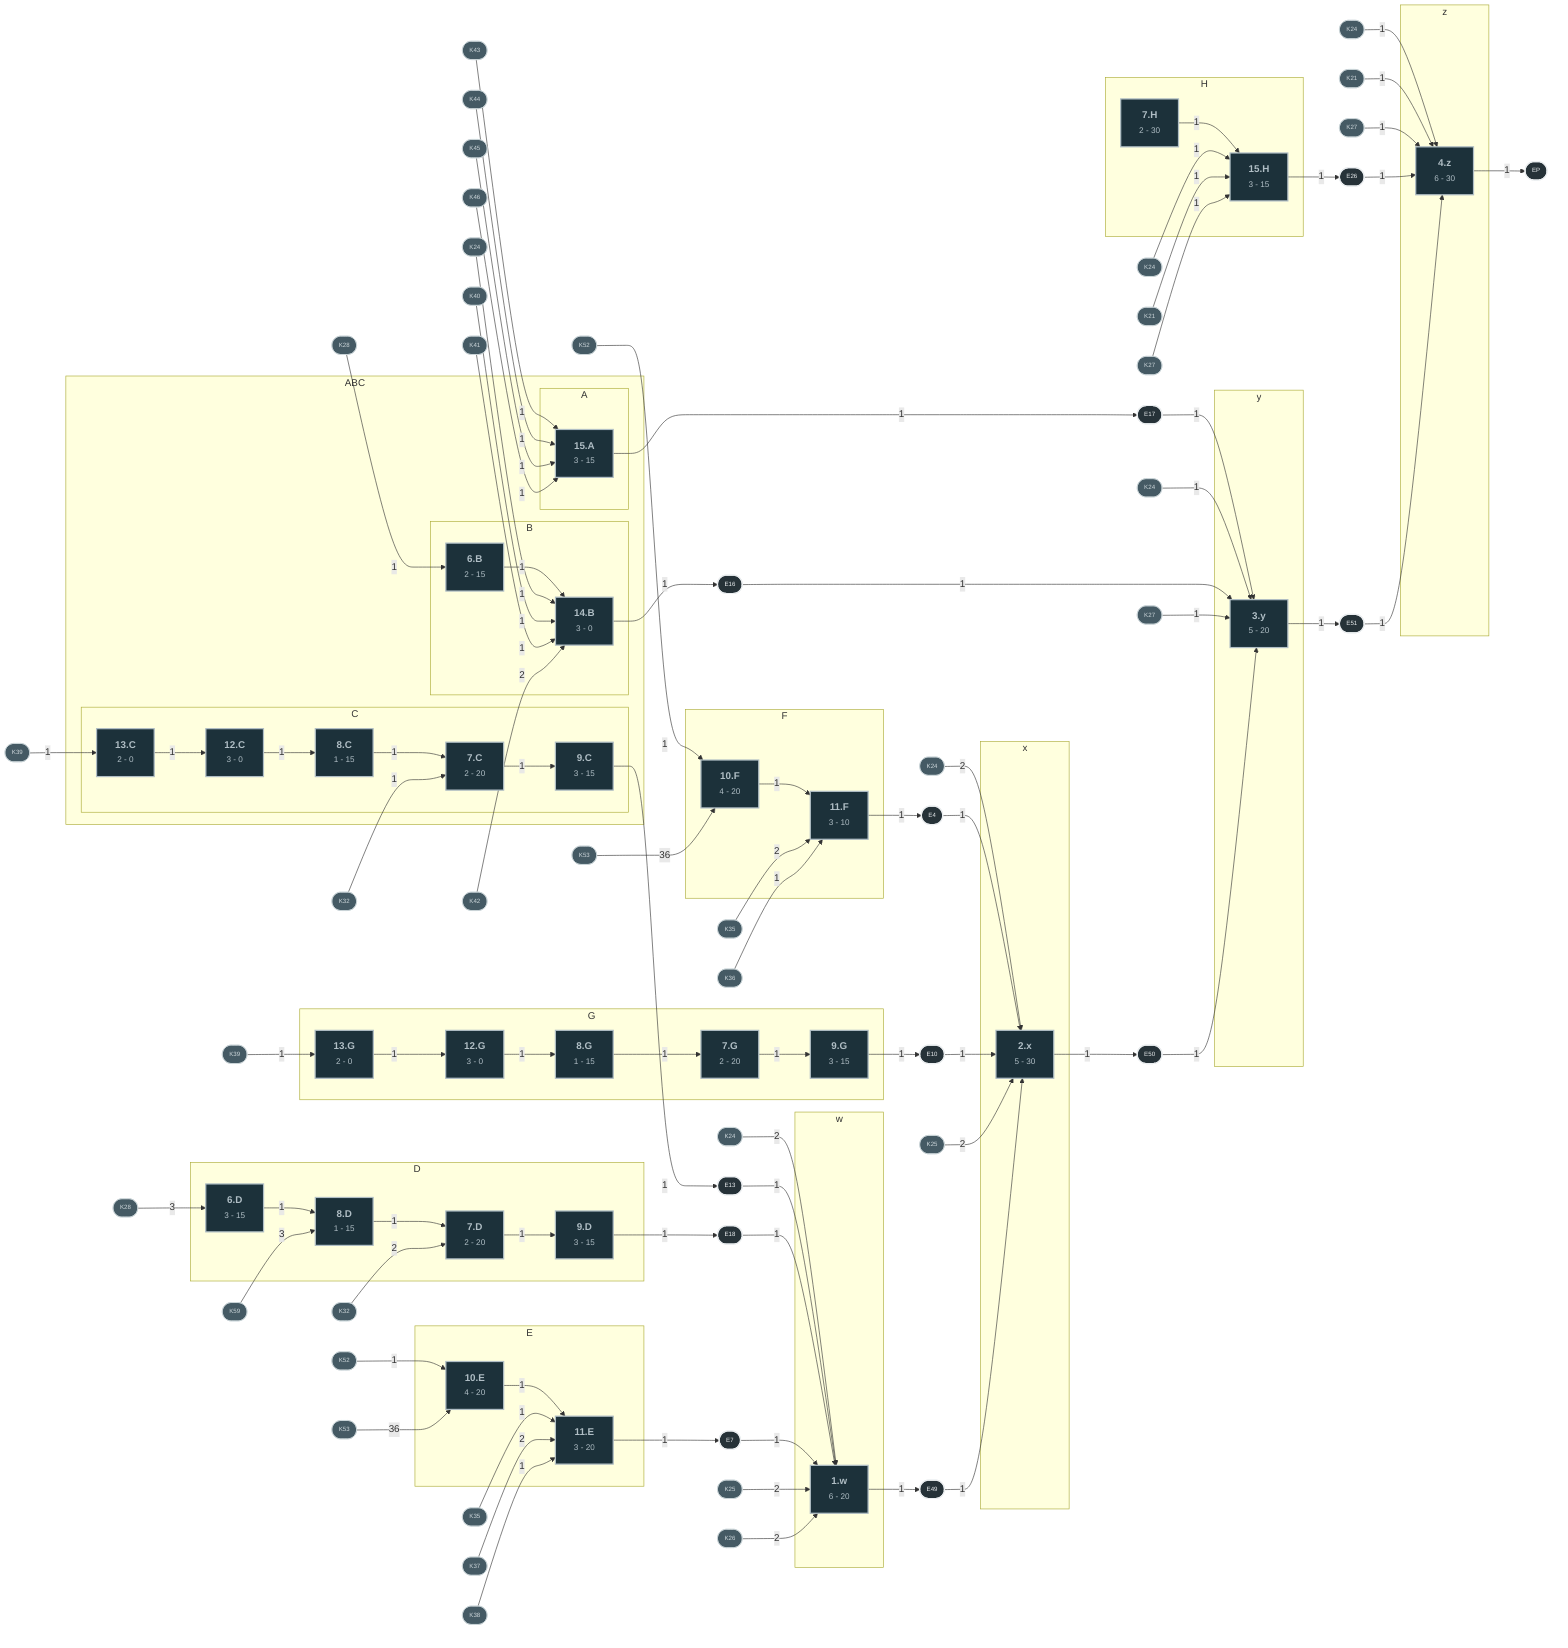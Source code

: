 %%{init: {'theme': 'dark'}, 'themeVariables': {'darkMode': true}}%%
flowchart LR
    15.A["<div style='font-size:16px'><b>15.A</b></div><small>3 - 15</small>"]
    6.B["<div style='font-size:16px'><b>6.B</b></div><small>2 - 15</small>"]
    14.B["<div style='font-size:16px'><b>14.B</b></div><small>3 - 0</small>"]
    13.C["<div style='font-size:16px'><b>13.C</b></div><small>2 - 0</small>"]
    12.C["<div style='font-size:16px'><b>12.C</b></div><small>3 - 0</small>"]
    8.C["<div style='font-size:16px'><b>8.C</b></div><small>1 - 15</small>"]
    7.C["<div style='font-size:16px'><b>7.C</b></div><small>2 - 20</small>"]
    9.C["<div style='font-size:16px'><b>9.C</b></div><small>3 - 15</small>"]
    6.D["<div style='font-size:16px'><b>6.D</b></div><small>3 - 15</small>"]
    7.D["<div style='font-size:16px'><b>7.D</b></div><small>2 - 20</small>"]
    8.D["<div style='font-size:16px'><b>8.D</b></div><small>1 - 15</small>"]
    9.D["<div style='font-size:16px'><b>9.D</b></div><small>3 - 15</small>"]
    10.E["<div style='font-size:16px'><b>10.E</b></div><small>4 - 20</small>"]
    11.E["<div style='font-size:16px'><b>11.E</b></div><small>3 - 20</small>"]
    10.F["<div style='font-size:16px'><b>10.F</b></div><small>4 - 20</small>"]
    11.F["<div style='font-size:16px'><b>11.F</b></div><small>3 - 10</small>"]
    13.G["<div style='font-size:16px'><b>13.G</b></div><small>2 - 0</small>"]
    12.G["<div style='font-size:16px'><b>12.G</b></div><small>3 - 0</small>"]
    8.G["<div style='font-size:16px'><b>8.G</b></div><small>1 - 15</small>"]
    7.G["<div style='font-size:16px'><b>7.G</b></div><small>2 - 20</small>"]
    9.G["<div style='font-size:16px'><b>9.G</b></div><small>3 - 15</small>"]
    7.H["<div style='font-size:16px'><b>7.H</b></div><small>2 - 30</small>"]
    15.H["<div style='font-size:16px'><b>15.H</b></div><small>3 - 15</small>"]
    1.w["<div style='font-size:16px'><b>1.w</b></div><small>6 - 20</small>"]
    2.x["<div style='font-size:16px'><b>2.x</b></div><small>5 - 30</small>"]
    4.z["<div style='font-size:16px'><b>4.z</b></div><small>6 - 30</small>"]
    3.y["<div style='font-size:16px'><b>3.y</b></div><small>5 - 20</small>"]
    E17([<div style='font-size:10px'>E17</div>])
    E16([<div style='font-size:10px'>E16</div>])
    E13([<div style='font-size:10px'>E13</div>])
    E18([<div style='font-size:10px'>E18</div>])
    E7([<div style='font-size:10px'>E7</div>])
    E4([<div style='font-size:10px'>E4</div>])
    E10([<div style='font-size:10px'>E10</div>])
    E26([<div style='font-size:10px'>E26</div>])
    E49([<div style='font-size:10px'>E49</div>])
    E50([<div style='font-size:10px'>E50</div>])
    E51([<div style='font-size:10px'>E51</div>])
    EP([<div style='font-size:10px'>EP</div>])


    subgraph ABC
        subgraph A
        15.A["<div style='font-size:16px'><b>15.A</b></div><small>3 - 15</small>"]
        end

        subgraph B
        6.B["<div style='font-size:16px'><b>6.B</b></div><small>2 - 15</small>"]
        14.B["<div style='font-size:16px'><b>14.B</b></div><small>3 - 0</small>"]
        end

        subgraph C
        13.C["<div style='font-size:16px'><b>13.C</b></div><small>2 - 0</small>"]
        12.C["<div style='font-size:16px'><b>12.C</b></div><small>3 - 0</small>"]
        8.C["<div style='font-size:16px'><b>8.C</b></div><small>1 - 15</small>"]
        7.C["<div style='font-size:16px'><b>7.C</b></div><small>2 - 20</small>"]
        9.C["<div style='font-size:16px'><b>9.C</b></div><small>3 - 15</small>"]
        end
    end

    subgraph D
    6.D["<div style='font-size:16px'><b>6.D</b></div><small>3 - 15</small>"]
    7.D["<div style='font-size:16px'><b>7.D</b></div><small>2 - 20</small>"]
    8.D["<div style='font-size:16px'><b>8.D</b></div><small>1 - 15</small>"]
    9.D["<div style='font-size:16px'><b>9.D</b></div><small>3 - 15</small>"]
    end

    subgraph E
    10.E["<div style='font-size:16px'><b>10.E</b></div><small>4 - 20</small>"]
    11.E["<div style='font-size:16px'><b>11.E</b></div><small>3 - 20</small>"]
    end

    subgraph F
    10.F["<div style='font-size:16px'><b>10.F</b></div><small>4 - 20</small>"]
    11.F["<div style='font-size:16px'><b>11.F</b></div><small>3 - 10</small>"]
    end

    subgraph G
    13.G["<div style='font-size:16px'><b>13.G</b></div><small>2 - 0</small>"]
    12.G["<div style='font-size:16px'><b>12.G</b></div><small>3 - 0</small>"]
    8.G["<div style='font-size:16px'><b>8.G</b></div><small>1 - 15</small>"]
    7.G["<div style='font-size:16px'><b>7.G</b></div><small>2 - 20</small>"]
    9.G["<div style='font-size:16px'><b>9.G</b></div><small>3 - 15</small>"]
    end

    subgraph H
    7.H["<div style='font-size:16px'><b>7.H</b></div><small>2 - 30</small>"]
    15.H["<div style='font-size:16px'><b>15.H</b></div><small>3 - 15</small>"]
    end

    subgraph w
    1.w["<div style='font-size:16px'><b>1.w</b></div><small>6 - 20</small>"]
    end

    subgraph x
    2.x["<div style='font-size:16px'><b>2.x</b></div><small>5 - 30</small>"]
    end

    subgraph y
    3.y["<div style='font-size:16px'><b>3.y</b></div><small>5 - 20</small>"]
    end

    subgraph z
    4.z["<div style='font-size:16px'><b>4.z</b></div><small>6 - 30</small>"]
    end

    15.A -->|1| E17
    6.B -->|1| 14.B
    14.B -->|1| E16
    13.C -->|1| 12.C
    12.C -->|1| 8.C
    8.C -->|1| 7.C
    7.C -->|1| 9.C
    9.C -->|1| E13
    6.D -->|1| 8.D
    7.D -->|1| 9.D
    8.D -->|1| 7.D
    9.D -->|1| E18
    10.E -->|1| 11.E
    11.E -->|1| E7
    10.F -->|1| 11.F
    11.F -->|1| E4
    13.G -->|1| 12.G
    12.G -->|1| 8.G
    8.G -->|1| 7.G
    7.G -->|1| 9.G
    9.G -->|1| E10
    7.H -->|1| 15.H
    15.H -->|1| E26
    1.w -->|1| E49
    2.x -->|1| E50
    4.z -->|1| EP
    3.y -->|1| E51
    K43_1([<div style='font-size:10px'>K43</div>])
    K43_1 -->|1| 15.A
    K44_1([<div style='font-size:10px'>K44</div>])
    K44_1 -->|1| 15.A
    K45_1([<div style='font-size:10px'>K45</div>])
    K45_1 -->|1| 15.A
    K46_1([<div style='font-size:10px'>K46</div>])
    K46_1 -->|1| 15.A
    E17 -->|1| 3.y
    K28_1([<div style='font-size:10px'>K28</div>])
    K28_1 -->|1| 6.B
    K28_2([<div style='font-size:10px'>K28</div>])
    K28_2 -->|3| 6.D
    K24_1([<div style='font-size:10px'>K24</div>])
    K24_1 -->|1| 14.B
    K24_2([<div style='font-size:10px'>K24</div>])
    K24_2 -->|1| 15.H
    K24_3([<div style='font-size:10px'>K24</div>])
    K24_3 -->|2| 1.w
    K24_4([<div style='font-size:10px'>K24</div>])
    K24_4 -->|2| 2.x
    K24_5([<div style='font-size:10px'>K24</div>])
    K24_5 -->|1| 3.y
    K24_6([<div style='font-size:10px'>K24</div>])
    K24_6 -->|1| 4.z
    K40_1([<div style='font-size:10px'>K40</div>])
    K40_1 -->|1| 14.B
    K41_1([<div style='font-size:10px'>K41</div>])
    K41_1 -->|1| 14.B
    K42_1([<div style='font-size:10px'>K42</div>])
    K42_1 -->|2| 14.B
    E16 -->|1| 3.y
    K39_1([<div style='font-size:10px'>K39</div>])
    K39_1 -->|1| 13.C
    K39_2([<div style='font-size:10px'>K39</div>])
    K39_2 -->|1| 13.G
    K32_1([<div style='font-size:10px'>K32</div>])
    K32_1 -->|1| 7.C
    K32_2([<div style='font-size:10px'>K32</div>])
    K32_2 -->|2| 7.D
    E13 -->|1| 1.w
    K59_1([<div style='font-size:10px'>K59</div>])
    K59_1 -->|3| 8.D
    E18 -->|1| 1.w
    K52_1([<div style='font-size:10px'>K52</div>])
    K52_1 -->|1| 10.E
    K52_2([<div style='font-size:10px'>K52</div>])
    K52_2 -->|1| 10.F
    K53_1([<div style='font-size:10px'>K53</div>])
    K53_1 -->|36| 10.E
    K53_2([<div style='font-size:10px'>K53</div>])
    K53_2 -->|36| 10.F
    K35_1([<div style='font-size:10px'>K35</div>])
    K35_1 -->|1| 11.E
    K35_2([<div style='font-size:10px'>K35</div>])
    K35_2 -->|2| 11.F
    K37_1([<div style='font-size:10px'>K37</div>])
    K37_1 -->|2| 11.E
    K38_1([<div style='font-size:10px'>K38</div>])
    K38_1 -->|1| 11.E
    E7 -->|1| 1.w
    K36_1([<div style='font-size:10px'>K36</div>])
    K36_1 -->|1| 11.F
    E4 -->|1| 2.x
    E10 -->|1| 2.x
    K21_1([<div style='font-size:10px'>K21</div>])
    K21_1 -->|1| 15.H
    K21_2([<div style='font-size:10px'>K21</div>])
    K21_2 -->|1| 4.z
    K27_1([<div style='font-size:10px'>K27</div>])
    K27_1 -->|1| 15.H
    K27_2([<div style='font-size:10px'>K27</div>])
    K27_2 -->|1| 3.y
    K27_3([<div style='font-size:10px'>K27</div>])
    K27_3 -->|1| 4.z
    E26 -->|1| 4.z
    K25_1([<div style='font-size:10px'>K25</div>])
    K25_1 -->|2| 1.w
    K25_2([<div style='font-size:10px'>K25</div>])
    K25_2 -->|2| 2.x
    K26_1([<div style='font-size:10px'>K26</div>])
    K26_1 -->|2| 1.w
    E49 -->|1| 2.x
    E50 -->|1| 3.y
    E51 -->|1| 4.z
    %% Style definitions
    classDef bought fill:#455A64,stroke:#CFD8DC,stroke-width:1px,color:#CFD8DC;
    classDef produced fill:#263238,stroke:#ECEFF1,stroke-width:2px,color:#ECEFF1;
    classDef process fill:#1C313A,stroke:#B0BEC5,stroke-width:2px,color:#B0BEC5;
    15.A:::process
    6.B:::process
    14.B:::process
    13.C:::process
    12.C:::process
    8.C:::process
    7.C:::process
    9.C:::process
    6.D:::process
    7.D:::process
    8.D:::process
    9.D:::process
    10.E:::process
    11.E:::process
    10.F:::process
    11.F:::process
    13.G:::process
    12.G:::process
    8.G:::process
    7.G:::process
    9.G:::process
    7.H:::process
    15.H:::process
    1.w:::process
    2.x:::process
    4.z:::process
    3.y:::process
    E17:::produced
    E16:::produced
    E13:::produced
    E18:::produced
    E7:::produced
    E4:::produced
    E10:::produced
    E26:::produced
    E49:::produced
    E50:::produced
    E51:::produced
    EP:::produced
    15.A:::process
    6.B:::process
    14.B:::process
    13.C:::process
    12.C:::process
    8.C:::process
    7.C:::process
    9.C:::process
    6.D:::process
    7.D:::process
    8.D:::process
    9.D:::process
    10.E:::process
    11.E:::process
    10.F:::process
    11.F:::process
    13.G:::process
    12.G:::process
    8.G:::process
    7.G:::process
    9.G:::process
    7.H:::process
    15.H:::process
    1.w:::process
    2.x:::process
    3.y:::process
    4.z:::process
    K43_1:::bought
    K44_1:::bought
    K45_1:::bought
    K46_1:::bought
    K28_1:::bought
    K28_2:::bought
    K24_1:::bought
    K24_2:::bought
    K24_3:::bought
    K24_4:::bought
    K24_5:::bought
    K24_6:::bought
    K40_1:::bought
    K41_1:::bought
    K42_1:::bought
    K39_1:::bought
    K39_2:::bought
    K32_1:::bought
    K32_2:::bought
    K59_1:::bought
    K52_1:::bought
    K52_2:::bought
    K53_1:::bought
    K53_2:::bought
    K35_1:::bought
    K35_2:::bought
    K37_1:::bought
    K38_1:::bought
    K36_1:::bought
    K21_1:::bought
    K21_2:::bought
    K27_1:::bought
    K27_2:::bought
    K27_3:::bought
    K25_1:::bought
    K25_2:::bought
    K26_1:::bought
